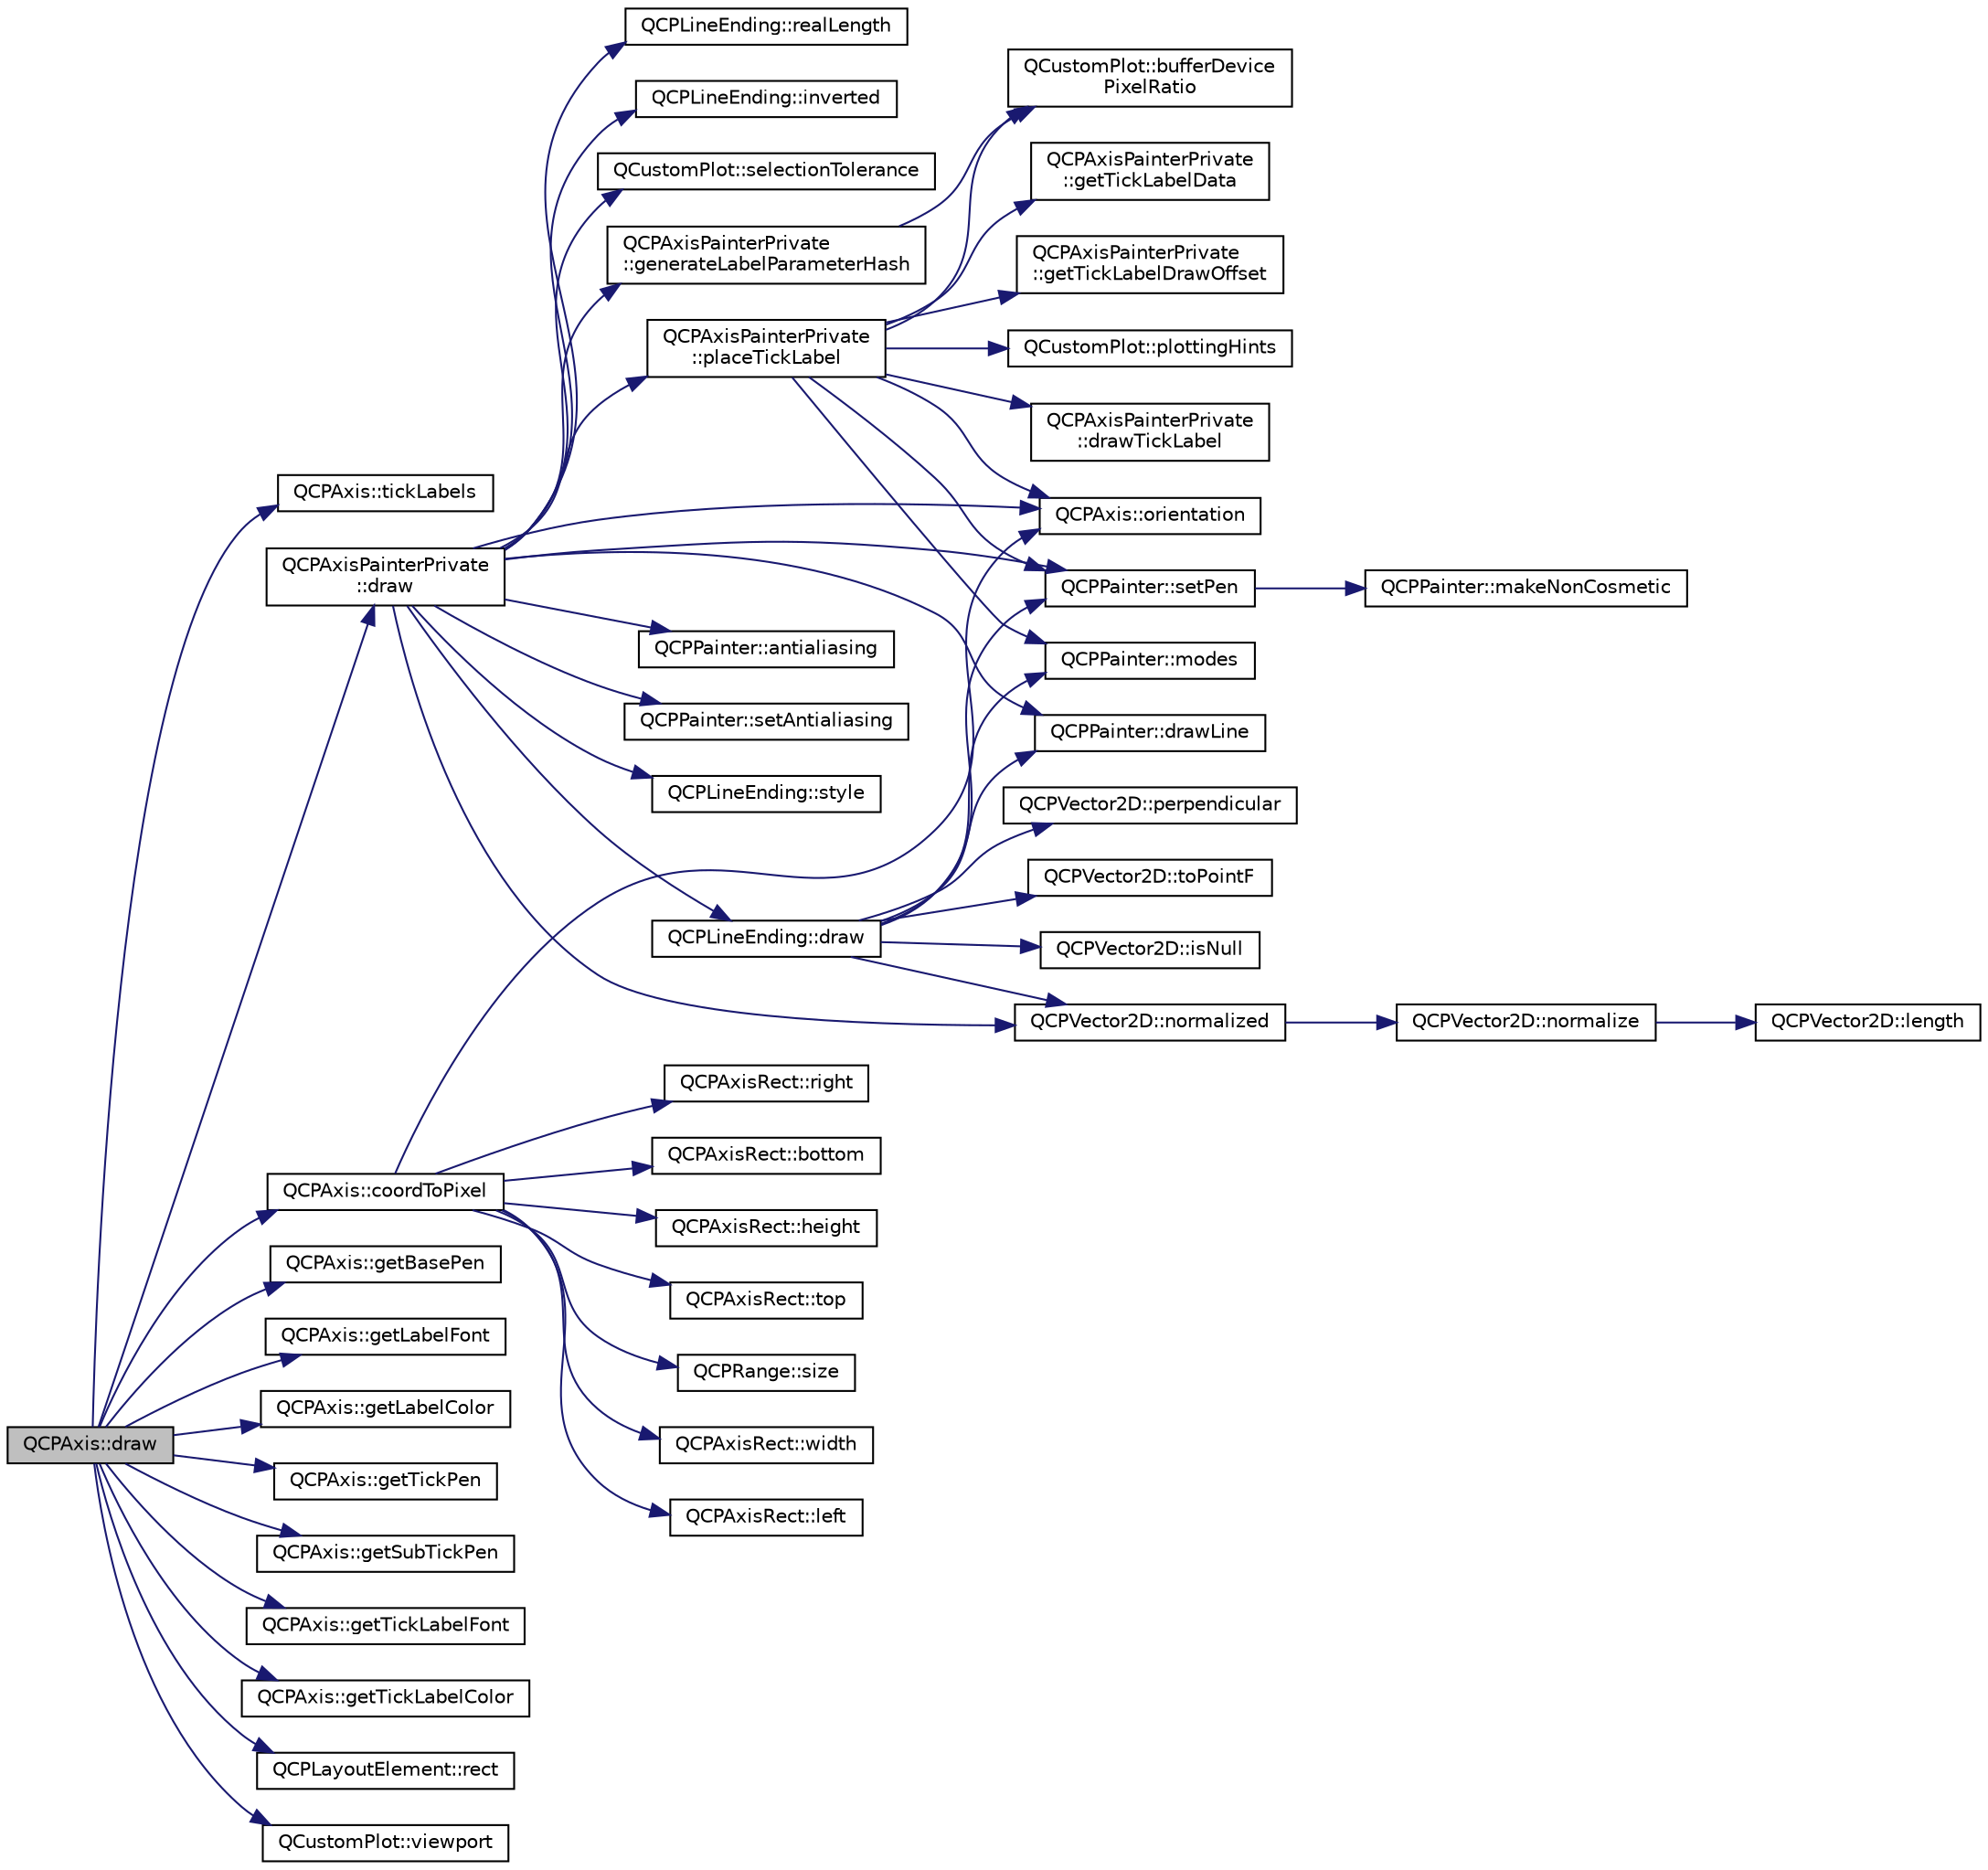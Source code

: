 digraph "QCPAxis::draw"
{
  edge [fontname="Helvetica",fontsize="10",labelfontname="Helvetica",labelfontsize="10"];
  node [fontname="Helvetica",fontsize="10",shape=record];
  rankdir="LR";
  Node152 [label="QCPAxis::draw",height=0.2,width=0.4,color="black", fillcolor="grey75", style="filled", fontcolor="black"];
  Node152 -> Node153 [color="midnightblue",fontsize="10",style="solid",fontname="Helvetica"];
  Node153 [label="QCPAxis::tickLabels",height=0.2,width=0.4,color="black", fillcolor="white", style="filled",URL="$class_q_c_p_axis.html#ae4158bbc52939ee52cdb12b805860a28"];
  Node152 -> Node154 [color="midnightblue",fontsize="10",style="solid",fontname="Helvetica"];
  Node154 [label="QCPAxis::coordToPixel",height=0.2,width=0.4,color="black", fillcolor="white", style="filled",URL="$class_q_c_p_axis.html#af15d1b3a7f7e9b53d759d3ccff1fe4b4"];
  Node154 -> Node155 [color="midnightblue",fontsize="10",style="solid",fontname="Helvetica"];
  Node155 [label="QCPAxis::orientation",height=0.2,width=0.4,color="black", fillcolor="white", style="filled",URL="$class_q_c_p_axis.html#ab988ef4538e2655bb77bd138189cd42e"];
  Node154 -> Node156 [color="midnightblue",fontsize="10",style="solid",fontname="Helvetica"];
  Node156 [label="QCPRange::size",height=0.2,width=0.4,color="black", fillcolor="white", style="filled",URL="$class_q_c_p_range.html#a62326e7cc4316b96df6a60813230e63f"];
  Node154 -> Node157 [color="midnightblue",fontsize="10",style="solid",fontname="Helvetica"];
  Node157 [label="QCPAxisRect::width",height=0.2,width=0.4,color="black", fillcolor="white", style="filled",URL="$class_q_c_p_axis_rect.html#a204645398a4f9d0b0189385c7c2cfb91"];
  Node154 -> Node158 [color="midnightblue",fontsize="10",style="solid",fontname="Helvetica"];
  Node158 [label="QCPAxisRect::left",height=0.2,width=0.4,color="black", fillcolor="white", style="filled",URL="$class_q_c_p_axis_rect.html#afb4a3de02046b20b9310bdb8fca781c3"];
  Node154 -> Node159 [color="midnightblue",fontsize="10",style="solid",fontname="Helvetica"];
  Node159 [label="QCPAxisRect::right",height=0.2,width=0.4,color="black", fillcolor="white", style="filled",URL="$class_q_c_p_axis_rect.html#a3f819d4a1b2193723d1fdafc573eea10"];
  Node154 -> Node160 [color="midnightblue",fontsize="10",style="solid",fontname="Helvetica"];
  Node160 [label="QCPAxisRect::bottom",height=0.2,width=0.4,color="black", fillcolor="white", style="filled",URL="$class_q_c_p_axis_rect.html#acefdf1abaa8a8ab681e906cc2be9581e"];
  Node154 -> Node161 [color="midnightblue",fontsize="10",style="solid",fontname="Helvetica"];
  Node161 [label="QCPAxisRect::height",height=0.2,width=0.4,color="black", fillcolor="white", style="filled",URL="$class_q_c_p_axis_rect.html#acc4377809e79d9a089ab790f39429b0d"];
  Node154 -> Node162 [color="midnightblue",fontsize="10",style="solid",fontname="Helvetica"];
  Node162 [label="QCPAxisRect::top",height=0.2,width=0.4,color="black", fillcolor="white", style="filled",URL="$class_q_c_p_axis_rect.html#a45dbad181cbb9f09d068dbb76c817c95"];
  Node152 -> Node163 [color="midnightblue",fontsize="10",style="solid",fontname="Helvetica"];
  Node163 [label="QCPAxis::getBasePen",height=0.2,width=0.4,color="black", fillcolor="white", style="filled",URL="$class_q_c_p_axis.html#a8cd3764c6a4ce9c3d7d913e81cad0a50"];
  Node152 -> Node164 [color="midnightblue",fontsize="10",style="solid",fontname="Helvetica"];
  Node164 [label="QCPAxis::getLabelFont",height=0.2,width=0.4,color="black", fillcolor="white", style="filled",URL="$class_q_c_p_axis.html#aeac21c907d2516af9cde9a463043d671"];
  Node152 -> Node165 [color="midnightblue",fontsize="10",style="solid",fontname="Helvetica"];
  Node165 [label="QCPAxis::getLabelColor",height=0.2,width=0.4,color="black", fillcolor="white", style="filled",URL="$class_q_c_p_axis.html#ae914abd56afa570cb9f2ab50e59c0f0e"];
  Node152 -> Node166 [color="midnightblue",fontsize="10",style="solid",fontname="Helvetica"];
  Node166 [label="QCPAxis::getTickPen",height=0.2,width=0.4,color="black", fillcolor="white", style="filled",URL="$class_q_c_p_axis.html#afe7d57415cbbf31e5549a5cc40b6f8d8"];
  Node152 -> Node167 [color="midnightblue",fontsize="10",style="solid",fontname="Helvetica"];
  Node167 [label="QCPAxis::getSubTickPen",height=0.2,width=0.4,color="black", fillcolor="white", style="filled",URL="$class_q_c_p_axis.html#aad7739c229b292ddab0b3a43a5676f54"];
  Node152 -> Node168 [color="midnightblue",fontsize="10",style="solid",fontname="Helvetica"];
  Node168 [label="QCPAxis::getTickLabelFont",height=0.2,width=0.4,color="black", fillcolor="white", style="filled",URL="$class_q_c_p_axis.html#a694ab8b4240f3c90a866372e3dcb364f"];
  Node152 -> Node169 [color="midnightblue",fontsize="10",style="solid",fontname="Helvetica"];
  Node169 [label="QCPAxis::getTickLabelColor",height=0.2,width=0.4,color="black", fillcolor="white", style="filled",URL="$class_q_c_p_axis.html#a8d00d5b78ecfbebbea5a8161bddb9a17"];
  Node152 -> Node170 [color="midnightblue",fontsize="10",style="solid",fontname="Helvetica"];
  Node170 [label="QCPLayoutElement::rect",height=0.2,width=0.4,color="black", fillcolor="white", style="filled",URL="$class_q_c_p_layout_element.html#a208effccfe2cca4a0eaf9393e60f2dd4"];
  Node152 -> Node171 [color="midnightblue",fontsize="10",style="solid",fontname="Helvetica"];
  Node171 [label="QCustomPlot::viewport",height=0.2,width=0.4,color="black", fillcolor="white", style="filled",URL="$class_q_custom_plot.html#a19842409b18f556b256d05e97fffc670"];
  Node152 -> Node172 [color="midnightblue",fontsize="10",style="solid",fontname="Helvetica"];
  Node172 [label="QCPAxisPainterPrivate\l::draw",height=0.2,width=0.4,color="black", fillcolor="white", style="filled",URL="$class_q_c_p_axis_painter_private.html#a0207a99bdf9c4f70af20928898ddc2fc"];
  Node172 -> Node173 [color="midnightblue",fontsize="10",style="solid",fontname="Helvetica"];
  Node173 [label="QCPAxisPainterPrivate\l::generateLabelParameterHash",height=0.2,width=0.4,color="black", fillcolor="white", style="filled",URL="$class_q_c_p_axis_painter_private.html#ab6f77ae2bd3eccca3fef4b7ec8e34b31"];
  Node173 -> Node174 [color="midnightblue",fontsize="10",style="solid",fontname="Helvetica"];
  Node174 [label="QCustomPlot::bufferDevice\lPixelRatio",height=0.2,width=0.4,color="black", fillcolor="white", style="filled",URL="$class_q_custom_plot.html#a53d35abe0f576f9838cde5d0bee47657"];
  Node172 -> Node175 [color="midnightblue",fontsize="10",style="solid",fontname="Helvetica"];
  Node175 [label="QCPPainter::setPen",height=0.2,width=0.4,color="black", fillcolor="white", style="filled",URL="$class_q_c_p_painter.html#af9c7a4cd1791403901f8c5b82a150195"];
  Node175 -> Node176 [color="midnightblue",fontsize="10",style="solid",fontname="Helvetica"];
  Node176 [label="QCPPainter::makeNonCosmetic",height=0.2,width=0.4,color="black", fillcolor="white", style="filled",URL="$class_q_c_p_painter.html#a7e63fbcf47e35c6f2ecd11b8fef7c7d8"];
  Node172 -> Node155 [color="midnightblue",fontsize="10",style="solid",fontname="Helvetica"];
  Node172 -> Node177 [color="midnightblue",fontsize="10",style="solid",fontname="Helvetica"];
  Node177 [label="QCPPainter::drawLine",height=0.2,width=0.4,color="black", fillcolor="white", style="filled",URL="$class_q_c_p_painter.html#a0b4b1b9bd495e182c731774dc800e6e0"];
  Node172 -> Node178 [color="midnightblue",fontsize="10",style="solid",fontname="Helvetica"];
  Node178 [label="QCPPainter::antialiasing",height=0.2,width=0.4,color="black", fillcolor="white", style="filled",URL="$class_q_c_p_painter.html#a5aff96296e995f6f35b2596a482aae37"];
  Node172 -> Node179 [color="midnightblue",fontsize="10",style="solid",fontname="Helvetica"];
  Node179 [label="QCPPainter::setAntialiasing",height=0.2,width=0.4,color="black", fillcolor="white", style="filled",URL="$class_q_c_p_painter.html#aaba1deb9188244d9ea65b035112b4d05"];
  Node172 -> Node180 [color="midnightblue",fontsize="10",style="solid",fontname="Helvetica"];
  Node180 [label="QCPLineEnding::style",height=0.2,width=0.4,color="black", fillcolor="white", style="filled",URL="$class_q_c_p_line_ending.html#a07e75aaac6c61322bf51af237c5778e3"];
  Node172 -> Node181 [color="midnightblue",fontsize="10",style="solid",fontname="Helvetica"];
  Node181 [label="QCPLineEnding::draw",height=0.2,width=0.4,color="black", fillcolor="white", style="filled",URL="$class_q_c_p_line_ending.html#a4f45db54f2aba03acf055e29aec1e8e7"];
  Node181 -> Node182 [color="midnightblue",fontsize="10",style="solid",fontname="Helvetica"];
  Node182 [label="QCPVector2D::normalized",height=0.2,width=0.4,color="black", fillcolor="white", style="filled",URL="$class_q_c_p_vector2_d.html#a707bb3af3b1f9331a2450ec75eaf7eb0"];
  Node182 -> Node183 [color="midnightblue",fontsize="10",style="solid",fontname="Helvetica"];
  Node183 [label="QCPVector2D::normalize",height=0.2,width=0.4,color="black", fillcolor="white", style="filled",URL="$class_q_c_p_vector2_d.html#ad83268be370685c2a0630acc0fb1a425"];
  Node183 -> Node184 [color="midnightblue",fontsize="10",style="solid",fontname="Helvetica"];
  Node184 [label="QCPVector2D::length",height=0.2,width=0.4,color="black", fillcolor="white", style="filled",URL="$class_q_c_p_vector2_d.html#a10adb5ab031fe94f0b64a3c5aefb552e"];
  Node181 -> Node185 [color="midnightblue",fontsize="10",style="solid",fontname="Helvetica"];
  Node185 [label="QCPVector2D::isNull",height=0.2,width=0.4,color="black", fillcolor="white", style="filled",URL="$class_q_c_p_vector2_d.html#ace99f200b347b14864808213eef16593"];
  Node181 -> Node186 [color="midnightblue",fontsize="10",style="solid",fontname="Helvetica"];
  Node186 [label="QCPVector2D::perpendicular",height=0.2,width=0.4,color="black", fillcolor="white", style="filled",URL="$class_q_c_p_vector2_d.html#a0e08d09f9027784237e302e32290b001"];
  Node181 -> Node187 [color="midnightblue",fontsize="10",style="solid",fontname="Helvetica"];
  Node187 [label="QCPVector2D::toPointF",height=0.2,width=0.4,color="black", fillcolor="white", style="filled",URL="$class_q_c_p_vector2_d.html#acd7af3f4a62833ada58be3f3021dbbac"];
  Node181 -> Node175 [color="midnightblue",fontsize="10",style="solid",fontname="Helvetica"];
  Node181 -> Node177 [color="midnightblue",fontsize="10",style="solid",fontname="Helvetica"];
  Node181 -> Node188 [color="midnightblue",fontsize="10",style="solid",fontname="Helvetica"];
  Node188 [label="QCPPainter::modes",height=0.2,width=0.4,color="black", fillcolor="white", style="filled",URL="$class_q_c_p_painter.html#aef102658219b24165f7ee2aad1b9e48f"];
  Node172 -> Node182 [color="midnightblue",fontsize="10",style="solid",fontname="Helvetica"];
  Node172 -> Node189 [color="midnightblue",fontsize="10",style="solid",fontname="Helvetica"];
  Node189 [label="QCPLineEnding::realLength",height=0.2,width=0.4,color="black", fillcolor="white", style="filled",URL="$class_q_c_p_line_ending.html#acacd24d386d459b282d3c57f16a5405d"];
  Node172 -> Node190 [color="midnightblue",fontsize="10",style="solid",fontname="Helvetica"];
  Node190 [label="QCPLineEnding::inverted",height=0.2,width=0.4,color="black", fillcolor="white", style="filled",URL="$class_q_c_p_line_ending.html#a15a68706d298a0c9f94556f6b4db15ff"];
  Node172 -> Node191 [color="midnightblue",fontsize="10",style="solid",fontname="Helvetica"];
  Node191 [label="QCPAxisPainterPrivate\l::placeTickLabel",height=0.2,width=0.4,color="black", fillcolor="white", style="filled",URL="$class_q_c_p_axis_painter_private.html#af8fe7350c19575bc33ca770f9b3a15fd"];
  Node191 -> Node192 [color="midnightblue",fontsize="10",style="solid",fontname="Helvetica"];
  Node192 [label="QCustomPlot::plottingHints",height=0.2,width=0.4,color="black", fillcolor="white", style="filled",URL="$class_q_custom_plot.html#ac724f4075822f74f7b676a790095b877"];
  Node191 -> Node188 [color="midnightblue",fontsize="10",style="solid",fontname="Helvetica"];
  Node191 -> Node193 [color="midnightblue",fontsize="10",style="solid",fontname="Helvetica"];
  Node193 [label="QCPAxisPainterPrivate\l::getTickLabelData",height=0.2,width=0.4,color="black", fillcolor="white", style="filled",URL="$class_q_c_p_axis_painter_private.html#a5331f78e398da5442767c261578da502"];
  Node191 -> Node194 [color="midnightblue",fontsize="10",style="solid",fontname="Helvetica"];
  Node194 [label="QCPAxisPainterPrivate\l::getTickLabelDrawOffset",height=0.2,width=0.4,color="black", fillcolor="white", style="filled",URL="$class_q_c_p_axis_painter_private.html#a6205b60c7d305854ffd7602139433f6e"];
  Node191 -> Node174 [color="midnightblue",fontsize="10",style="solid",fontname="Helvetica"];
  Node191 -> Node175 [color="midnightblue",fontsize="10",style="solid",fontname="Helvetica"];
  Node191 -> Node195 [color="midnightblue",fontsize="10",style="solid",fontname="Helvetica"];
  Node195 [label="QCPAxisPainterPrivate\l::drawTickLabel",height=0.2,width=0.4,color="black", fillcolor="white", style="filled",URL="$class_q_c_p_axis_painter_private.html#aab666e1d85b234afbc88076c7ba9424a"];
  Node191 -> Node155 [color="midnightblue",fontsize="10",style="solid",fontname="Helvetica"];
  Node172 -> Node196 [color="midnightblue",fontsize="10",style="solid",fontname="Helvetica"];
  Node196 [label="QCustomPlot::selectionTolerance",height=0.2,width=0.4,color="black", fillcolor="white", style="filled",URL="$class_q_custom_plot.html#a5441d11013afeaf4b8f2ea06e8624a25"];
}
